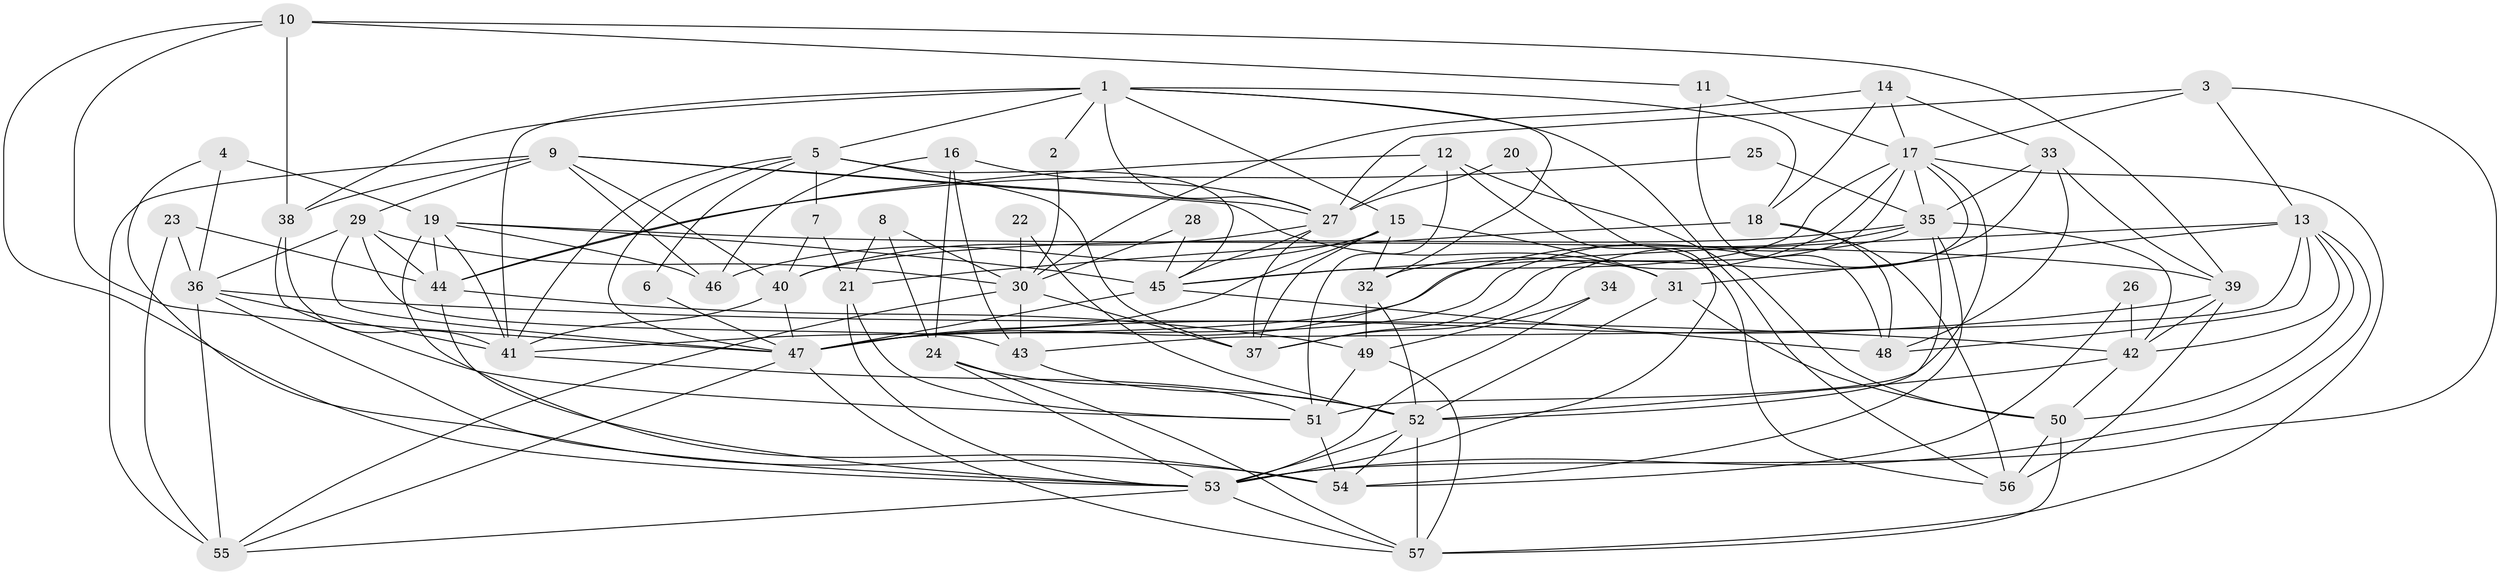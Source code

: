 // original degree distribution, {4: 0.22807017543859648, 6: 0.08771929824561403, 3: 0.21929824561403508, 5: 0.21052631578947367, 2: 0.19298245614035087, 7: 0.043859649122807015, 10: 0.008771929824561403, 8: 0.008771929824561403}
// Generated by graph-tools (version 1.1) at 2025/48/03/06/25 01:48:57]
// undirected, 57 vertices, 160 edges
graph export_dot {
graph [start="1"]
  node [color=gray90,style=filled];
  1;
  2;
  3;
  4;
  5;
  6;
  7;
  8;
  9;
  10;
  11;
  12;
  13;
  14;
  15;
  16;
  17;
  18;
  19;
  20;
  21;
  22;
  23;
  24;
  25;
  26;
  27;
  28;
  29;
  30;
  31;
  32;
  33;
  34;
  35;
  36;
  37;
  38;
  39;
  40;
  41;
  42;
  43;
  44;
  45;
  46;
  47;
  48;
  49;
  50;
  51;
  52;
  53;
  54;
  55;
  56;
  57;
  1 -- 2 [weight=1.0];
  1 -- 5 [weight=1.0];
  1 -- 15 [weight=1.0];
  1 -- 18 [weight=1.0];
  1 -- 27 [weight=1.0];
  1 -- 32 [weight=1.0];
  1 -- 38 [weight=1.0];
  1 -- 41 [weight=1.0];
  1 -- 56 [weight=1.0];
  2 -- 30 [weight=1.0];
  3 -- 13 [weight=1.0];
  3 -- 17 [weight=1.0];
  3 -- 27 [weight=2.0];
  3 -- 53 [weight=1.0];
  4 -- 19 [weight=1.0];
  4 -- 36 [weight=1.0];
  4 -- 54 [weight=1.0];
  5 -- 6 [weight=1.0];
  5 -- 7 [weight=1.0];
  5 -- 37 [weight=1.0];
  5 -- 41 [weight=1.0];
  5 -- 45 [weight=1.0];
  5 -- 47 [weight=1.0];
  6 -- 47 [weight=1.0];
  7 -- 21 [weight=1.0];
  7 -- 40 [weight=1.0];
  8 -- 21 [weight=1.0];
  8 -- 24 [weight=1.0];
  8 -- 30 [weight=1.0];
  9 -- 27 [weight=1.0];
  9 -- 29 [weight=1.0];
  9 -- 31 [weight=1.0];
  9 -- 38 [weight=1.0];
  9 -- 40 [weight=1.0];
  9 -- 46 [weight=1.0];
  9 -- 55 [weight=1.0];
  10 -- 11 [weight=1.0];
  10 -- 38 [weight=1.0];
  10 -- 39 [weight=1.0];
  10 -- 47 [weight=1.0];
  10 -- 53 [weight=1.0];
  11 -- 17 [weight=1.0];
  11 -- 48 [weight=1.0];
  12 -- 27 [weight=1.0];
  12 -- 44 [weight=1.0];
  12 -- 50 [weight=1.0];
  12 -- 51 [weight=1.0];
  12 -- 56 [weight=1.0];
  13 -- 31 [weight=1.0];
  13 -- 42 [weight=1.0];
  13 -- 43 [weight=1.0];
  13 -- 45 [weight=1.0];
  13 -- 48 [weight=1.0];
  13 -- 50 [weight=1.0];
  13 -- 53 [weight=1.0];
  14 -- 17 [weight=1.0];
  14 -- 18 [weight=1.0];
  14 -- 30 [weight=1.0];
  14 -- 33 [weight=1.0];
  15 -- 31 [weight=1.0];
  15 -- 32 [weight=1.0];
  15 -- 37 [weight=1.0];
  15 -- 46 [weight=1.0];
  15 -- 47 [weight=2.0];
  16 -- 24 [weight=1.0];
  16 -- 27 [weight=1.0];
  16 -- 43 [weight=1.0];
  16 -- 46 [weight=1.0];
  17 -- 32 [weight=1.0];
  17 -- 35 [weight=1.0];
  17 -- 37 [weight=1.0];
  17 -- 45 [weight=1.0];
  17 -- 47 [weight=1.0];
  17 -- 51 [weight=1.0];
  17 -- 57 [weight=1.0];
  18 -- 21 [weight=1.0];
  18 -- 48 [weight=1.0];
  18 -- 56 [weight=1.0];
  19 -- 39 [weight=1.0];
  19 -- 41 [weight=1.0];
  19 -- 44 [weight=1.0];
  19 -- 45 [weight=2.0];
  19 -- 46 [weight=1.0];
  19 -- 54 [weight=1.0];
  20 -- 27 [weight=1.0];
  20 -- 53 [weight=1.0];
  21 -- 51 [weight=1.0];
  21 -- 53 [weight=1.0];
  22 -- 30 [weight=1.0];
  22 -- 52 [weight=1.0];
  23 -- 36 [weight=1.0];
  23 -- 44 [weight=1.0];
  23 -- 55 [weight=1.0];
  24 -- 51 [weight=1.0];
  24 -- 53 [weight=1.0];
  24 -- 57 [weight=1.0];
  25 -- 35 [weight=1.0];
  25 -- 44 [weight=1.0];
  26 -- 42 [weight=1.0];
  26 -- 54 [weight=1.0];
  27 -- 37 [weight=1.0];
  27 -- 40 [weight=1.0];
  27 -- 45 [weight=1.0];
  28 -- 30 [weight=1.0];
  28 -- 45 [weight=1.0];
  29 -- 30 [weight=1.0];
  29 -- 36 [weight=1.0];
  29 -- 43 [weight=1.0];
  29 -- 44 [weight=1.0];
  29 -- 47 [weight=1.0];
  30 -- 37 [weight=1.0];
  30 -- 43 [weight=1.0];
  30 -- 55 [weight=1.0];
  31 -- 50 [weight=1.0];
  31 -- 52 [weight=1.0];
  32 -- 49 [weight=1.0];
  32 -- 52 [weight=1.0];
  33 -- 35 [weight=1.0];
  33 -- 37 [weight=1.0];
  33 -- 39 [weight=1.0];
  33 -- 48 [weight=1.0];
  34 -- 49 [weight=1.0];
  34 -- 53 [weight=1.0];
  35 -- 40 [weight=1.0];
  35 -- 41 [weight=1.0];
  35 -- 42 [weight=1.0];
  35 -- 47 [weight=1.0];
  35 -- 52 [weight=1.0];
  35 -- 54 [weight=1.0];
  36 -- 41 [weight=2.0];
  36 -- 42 [weight=1.0];
  36 -- 53 [weight=1.0];
  36 -- 55 [weight=1.0];
  38 -- 41 [weight=1.0];
  38 -- 51 [weight=1.0];
  39 -- 42 [weight=1.0];
  39 -- 47 [weight=1.0];
  39 -- 56 [weight=1.0];
  40 -- 41 [weight=1.0];
  40 -- 47 [weight=1.0];
  41 -- 52 [weight=1.0];
  42 -- 50 [weight=1.0];
  42 -- 52 [weight=1.0];
  43 -- 52 [weight=1.0];
  44 -- 49 [weight=1.0];
  44 -- 53 [weight=1.0];
  45 -- 47 [weight=1.0];
  45 -- 48 [weight=1.0];
  47 -- 55 [weight=1.0];
  47 -- 57 [weight=1.0];
  49 -- 51 [weight=1.0];
  49 -- 57 [weight=1.0];
  50 -- 56 [weight=1.0];
  50 -- 57 [weight=1.0];
  51 -- 54 [weight=1.0];
  52 -- 53 [weight=2.0];
  52 -- 54 [weight=1.0];
  52 -- 57 [weight=1.0];
  53 -- 55 [weight=1.0];
  53 -- 57 [weight=1.0];
}
